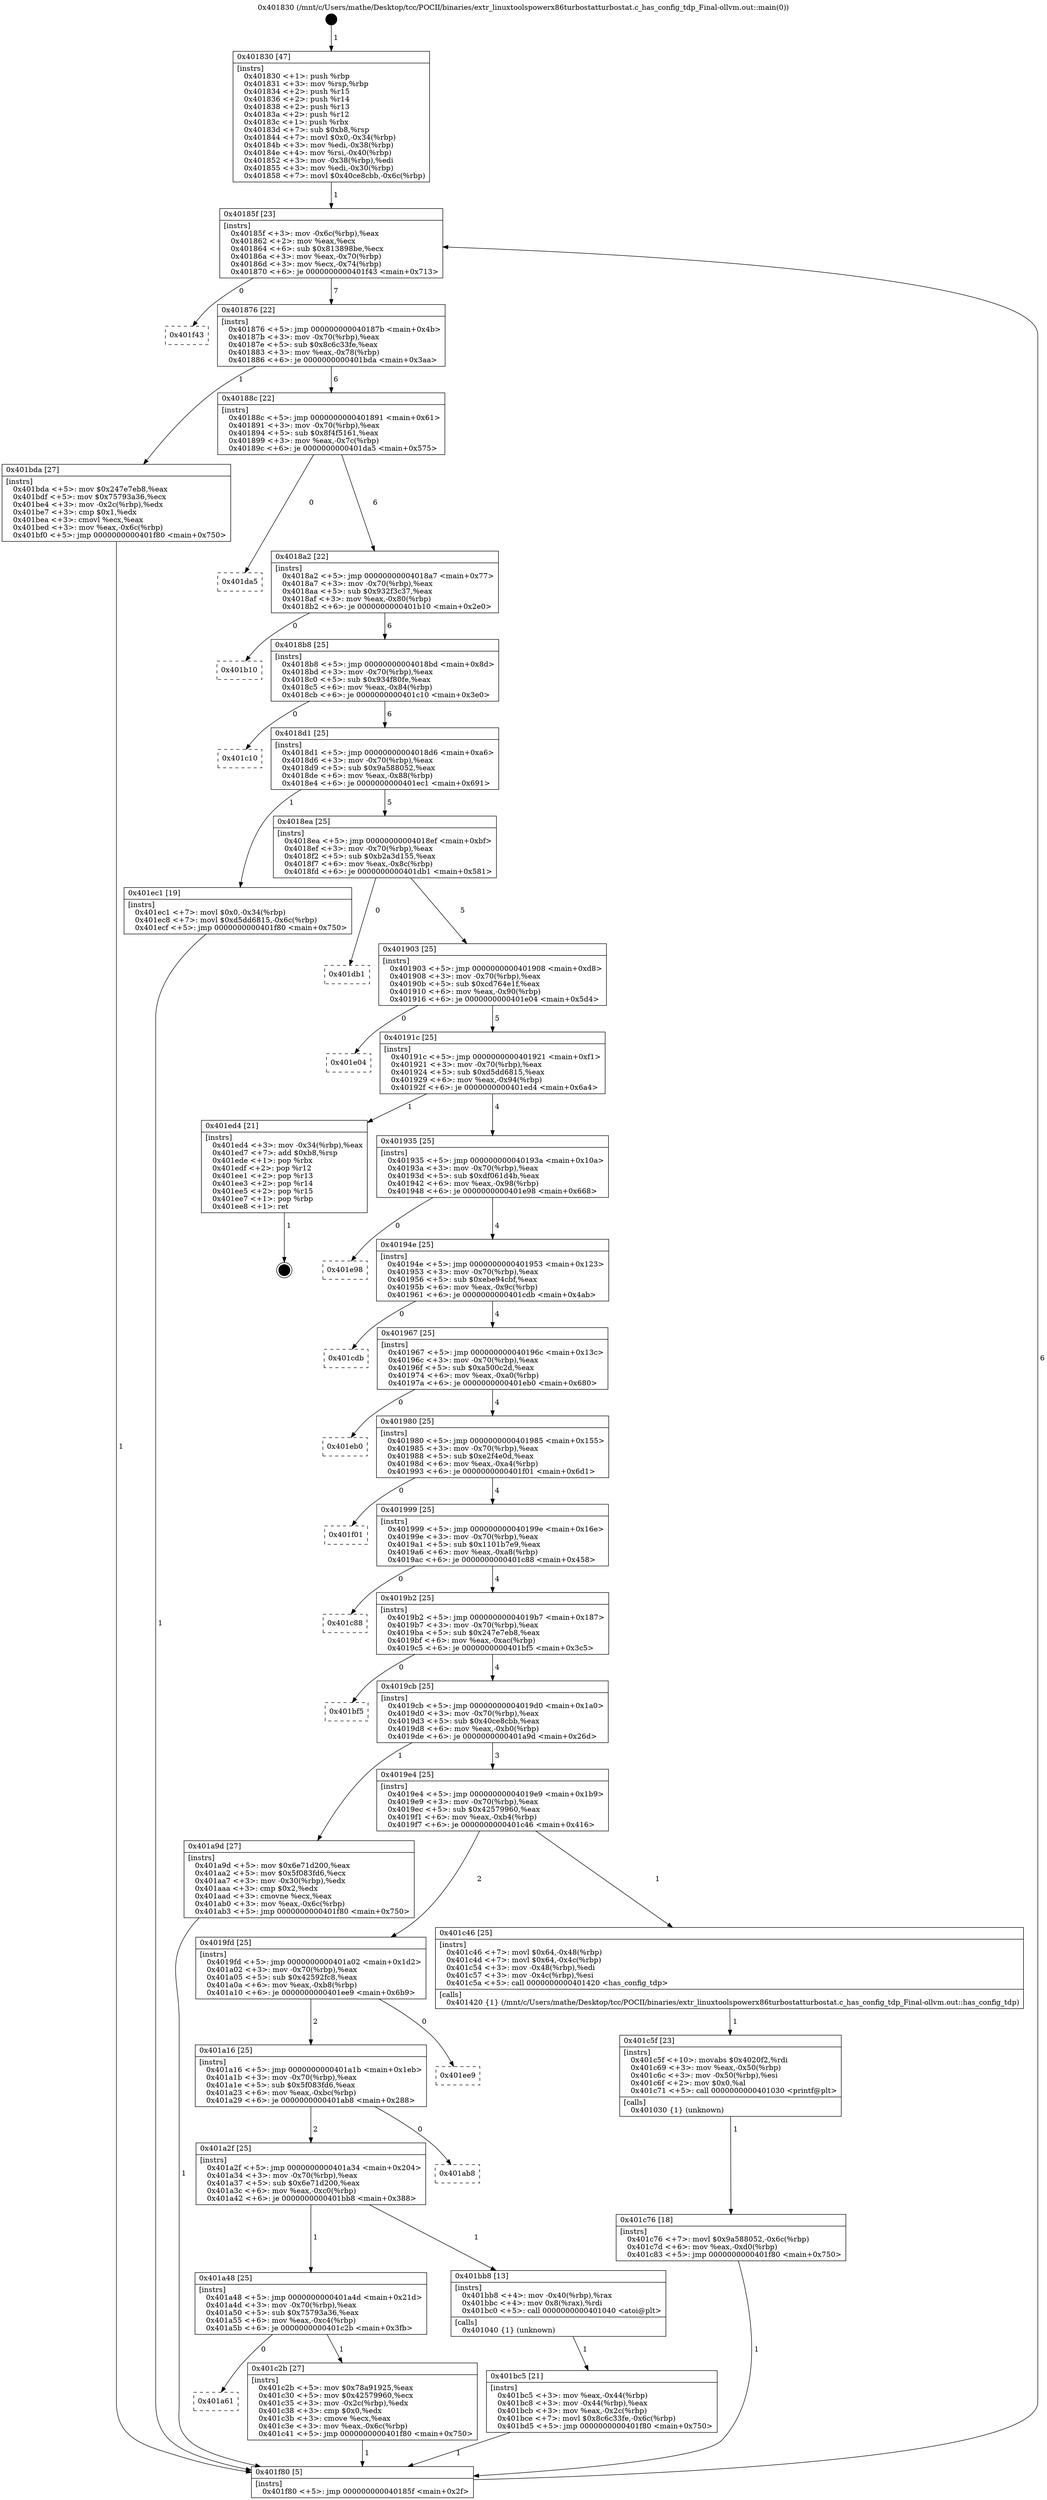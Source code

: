digraph "0x401830" {
  label = "0x401830 (/mnt/c/Users/mathe/Desktop/tcc/POCII/binaries/extr_linuxtoolspowerx86turbostatturbostat.c_has_config_tdp_Final-ollvm.out::main(0))"
  labelloc = "t"
  node[shape=record]

  Entry [label="",width=0.3,height=0.3,shape=circle,fillcolor=black,style=filled]
  "0x40185f" [label="{
     0x40185f [23]\l
     | [instrs]\l
     &nbsp;&nbsp;0x40185f \<+3\>: mov -0x6c(%rbp),%eax\l
     &nbsp;&nbsp;0x401862 \<+2\>: mov %eax,%ecx\l
     &nbsp;&nbsp;0x401864 \<+6\>: sub $0x813898be,%ecx\l
     &nbsp;&nbsp;0x40186a \<+3\>: mov %eax,-0x70(%rbp)\l
     &nbsp;&nbsp;0x40186d \<+3\>: mov %ecx,-0x74(%rbp)\l
     &nbsp;&nbsp;0x401870 \<+6\>: je 0000000000401f43 \<main+0x713\>\l
  }"]
  "0x401f43" [label="{
     0x401f43\l
  }", style=dashed]
  "0x401876" [label="{
     0x401876 [22]\l
     | [instrs]\l
     &nbsp;&nbsp;0x401876 \<+5\>: jmp 000000000040187b \<main+0x4b\>\l
     &nbsp;&nbsp;0x40187b \<+3\>: mov -0x70(%rbp),%eax\l
     &nbsp;&nbsp;0x40187e \<+5\>: sub $0x8c6c33fe,%eax\l
     &nbsp;&nbsp;0x401883 \<+3\>: mov %eax,-0x78(%rbp)\l
     &nbsp;&nbsp;0x401886 \<+6\>: je 0000000000401bda \<main+0x3aa\>\l
  }"]
  Exit [label="",width=0.3,height=0.3,shape=circle,fillcolor=black,style=filled,peripheries=2]
  "0x401bda" [label="{
     0x401bda [27]\l
     | [instrs]\l
     &nbsp;&nbsp;0x401bda \<+5\>: mov $0x247e7eb8,%eax\l
     &nbsp;&nbsp;0x401bdf \<+5\>: mov $0x75793a36,%ecx\l
     &nbsp;&nbsp;0x401be4 \<+3\>: mov -0x2c(%rbp),%edx\l
     &nbsp;&nbsp;0x401be7 \<+3\>: cmp $0x1,%edx\l
     &nbsp;&nbsp;0x401bea \<+3\>: cmovl %ecx,%eax\l
     &nbsp;&nbsp;0x401bed \<+3\>: mov %eax,-0x6c(%rbp)\l
     &nbsp;&nbsp;0x401bf0 \<+5\>: jmp 0000000000401f80 \<main+0x750\>\l
  }"]
  "0x40188c" [label="{
     0x40188c [22]\l
     | [instrs]\l
     &nbsp;&nbsp;0x40188c \<+5\>: jmp 0000000000401891 \<main+0x61\>\l
     &nbsp;&nbsp;0x401891 \<+3\>: mov -0x70(%rbp),%eax\l
     &nbsp;&nbsp;0x401894 \<+5\>: sub $0x8f4f5161,%eax\l
     &nbsp;&nbsp;0x401899 \<+3\>: mov %eax,-0x7c(%rbp)\l
     &nbsp;&nbsp;0x40189c \<+6\>: je 0000000000401da5 \<main+0x575\>\l
  }"]
  "0x401c76" [label="{
     0x401c76 [18]\l
     | [instrs]\l
     &nbsp;&nbsp;0x401c76 \<+7\>: movl $0x9a588052,-0x6c(%rbp)\l
     &nbsp;&nbsp;0x401c7d \<+6\>: mov %eax,-0xd0(%rbp)\l
     &nbsp;&nbsp;0x401c83 \<+5\>: jmp 0000000000401f80 \<main+0x750\>\l
  }"]
  "0x401da5" [label="{
     0x401da5\l
  }", style=dashed]
  "0x4018a2" [label="{
     0x4018a2 [22]\l
     | [instrs]\l
     &nbsp;&nbsp;0x4018a2 \<+5\>: jmp 00000000004018a7 \<main+0x77\>\l
     &nbsp;&nbsp;0x4018a7 \<+3\>: mov -0x70(%rbp),%eax\l
     &nbsp;&nbsp;0x4018aa \<+5\>: sub $0x932f3c37,%eax\l
     &nbsp;&nbsp;0x4018af \<+3\>: mov %eax,-0x80(%rbp)\l
     &nbsp;&nbsp;0x4018b2 \<+6\>: je 0000000000401b10 \<main+0x2e0\>\l
  }"]
  "0x401c5f" [label="{
     0x401c5f [23]\l
     | [instrs]\l
     &nbsp;&nbsp;0x401c5f \<+10\>: movabs $0x4020f2,%rdi\l
     &nbsp;&nbsp;0x401c69 \<+3\>: mov %eax,-0x50(%rbp)\l
     &nbsp;&nbsp;0x401c6c \<+3\>: mov -0x50(%rbp),%esi\l
     &nbsp;&nbsp;0x401c6f \<+2\>: mov $0x0,%al\l
     &nbsp;&nbsp;0x401c71 \<+5\>: call 0000000000401030 \<printf@plt\>\l
     | [calls]\l
     &nbsp;&nbsp;0x401030 \{1\} (unknown)\l
  }"]
  "0x401b10" [label="{
     0x401b10\l
  }", style=dashed]
  "0x4018b8" [label="{
     0x4018b8 [25]\l
     | [instrs]\l
     &nbsp;&nbsp;0x4018b8 \<+5\>: jmp 00000000004018bd \<main+0x8d\>\l
     &nbsp;&nbsp;0x4018bd \<+3\>: mov -0x70(%rbp),%eax\l
     &nbsp;&nbsp;0x4018c0 \<+5\>: sub $0x934f80fe,%eax\l
     &nbsp;&nbsp;0x4018c5 \<+6\>: mov %eax,-0x84(%rbp)\l
     &nbsp;&nbsp;0x4018cb \<+6\>: je 0000000000401c10 \<main+0x3e0\>\l
  }"]
  "0x401a61" [label="{
     0x401a61\l
  }", style=dashed]
  "0x401c10" [label="{
     0x401c10\l
  }", style=dashed]
  "0x4018d1" [label="{
     0x4018d1 [25]\l
     | [instrs]\l
     &nbsp;&nbsp;0x4018d1 \<+5\>: jmp 00000000004018d6 \<main+0xa6\>\l
     &nbsp;&nbsp;0x4018d6 \<+3\>: mov -0x70(%rbp),%eax\l
     &nbsp;&nbsp;0x4018d9 \<+5\>: sub $0x9a588052,%eax\l
     &nbsp;&nbsp;0x4018de \<+6\>: mov %eax,-0x88(%rbp)\l
     &nbsp;&nbsp;0x4018e4 \<+6\>: je 0000000000401ec1 \<main+0x691\>\l
  }"]
  "0x401c2b" [label="{
     0x401c2b [27]\l
     | [instrs]\l
     &nbsp;&nbsp;0x401c2b \<+5\>: mov $0x78a91925,%eax\l
     &nbsp;&nbsp;0x401c30 \<+5\>: mov $0x42579960,%ecx\l
     &nbsp;&nbsp;0x401c35 \<+3\>: mov -0x2c(%rbp),%edx\l
     &nbsp;&nbsp;0x401c38 \<+3\>: cmp $0x0,%edx\l
     &nbsp;&nbsp;0x401c3b \<+3\>: cmove %ecx,%eax\l
     &nbsp;&nbsp;0x401c3e \<+3\>: mov %eax,-0x6c(%rbp)\l
     &nbsp;&nbsp;0x401c41 \<+5\>: jmp 0000000000401f80 \<main+0x750\>\l
  }"]
  "0x401ec1" [label="{
     0x401ec1 [19]\l
     | [instrs]\l
     &nbsp;&nbsp;0x401ec1 \<+7\>: movl $0x0,-0x34(%rbp)\l
     &nbsp;&nbsp;0x401ec8 \<+7\>: movl $0xd5dd6815,-0x6c(%rbp)\l
     &nbsp;&nbsp;0x401ecf \<+5\>: jmp 0000000000401f80 \<main+0x750\>\l
  }"]
  "0x4018ea" [label="{
     0x4018ea [25]\l
     | [instrs]\l
     &nbsp;&nbsp;0x4018ea \<+5\>: jmp 00000000004018ef \<main+0xbf\>\l
     &nbsp;&nbsp;0x4018ef \<+3\>: mov -0x70(%rbp),%eax\l
     &nbsp;&nbsp;0x4018f2 \<+5\>: sub $0xb2a3d155,%eax\l
     &nbsp;&nbsp;0x4018f7 \<+6\>: mov %eax,-0x8c(%rbp)\l
     &nbsp;&nbsp;0x4018fd \<+6\>: je 0000000000401db1 \<main+0x581\>\l
  }"]
  "0x401bc5" [label="{
     0x401bc5 [21]\l
     | [instrs]\l
     &nbsp;&nbsp;0x401bc5 \<+3\>: mov %eax,-0x44(%rbp)\l
     &nbsp;&nbsp;0x401bc8 \<+3\>: mov -0x44(%rbp),%eax\l
     &nbsp;&nbsp;0x401bcb \<+3\>: mov %eax,-0x2c(%rbp)\l
     &nbsp;&nbsp;0x401bce \<+7\>: movl $0x8c6c33fe,-0x6c(%rbp)\l
     &nbsp;&nbsp;0x401bd5 \<+5\>: jmp 0000000000401f80 \<main+0x750\>\l
  }"]
  "0x401db1" [label="{
     0x401db1\l
  }", style=dashed]
  "0x401903" [label="{
     0x401903 [25]\l
     | [instrs]\l
     &nbsp;&nbsp;0x401903 \<+5\>: jmp 0000000000401908 \<main+0xd8\>\l
     &nbsp;&nbsp;0x401908 \<+3\>: mov -0x70(%rbp),%eax\l
     &nbsp;&nbsp;0x40190b \<+5\>: sub $0xcd764e1f,%eax\l
     &nbsp;&nbsp;0x401910 \<+6\>: mov %eax,-0x90(%rbp)\l
     &nbsp;&nbsp;0x401916 \<+6\>: je 0000000000401e04 \<main+0x5d4\>\l
  }"]
  "0x401a48" [label="{
     0x401a48 [25]\l
     | [instrs]\l
     &nbsp;&nbsp;0x401a48 \<+5\>: jmp 0000000000401a4d \<main+0x21d\>\l
     &nbsp;&nbsp;0x401a4d \<+3\>: mov -0x70(%rbp),%eax\l
     &nbsp;&nbsp;0x401a50 \<+5\>: sub $0x75793a36,%eax\l
     &nbsp;&nbsp;0x401a55 \<+6\>: mov %eax,-0xc4(%rbp)\l
     &nbsp;&nbsp;0x401a5b \<+6\>: je 0000000000401c2b \<main+0x3fb\>\l
  }"]
  "0x401e04" [label="{
     0x401e04\l
  }", style=dashed]
  "0x40191c" [label="{
     0x40191c [25]\l
     | [instrs]\l
     &nbsp;&nbsp;0x40191c \<+5\>: jmp 0000000000401921 \<main+0xf1\>\l
     &nbsp;&nbsp;0x401921 \<+3\>: mov -0x70(%rbp),%eax\l
     &nbsp;&nbsp;0x401924 \<+5\>: sub $0xd5dd6815,%eax\l
     &nbsp;&nbsp;0x401929 \<+6\>: mov %eax,-0x94(%rbp)\l
     &nbsp;&nbsp;0x40192f \<+6\>: je 0000000000401ed4 \<main+0x6a4\>\l
  }"]
  "0x401bb8" [label="{
     0x401bb8 [13]\l
     | [instrs]\l
     &nbsp;&nbsp;0x401bb8 \<+4\>: mov -0x40(%rbp),%rax\l
     &nbsp;&nbsp;0x401bbc \<+4\>: mov 0x8(%rax),%rdi\l
     &nbsp;&nbsp;0x401bc0 \<+5\>: call 0000000000401040 \<atoi@plt\>\l
     | [calls]\l
     &nbsp;&nbsp;0x401040 \{1\} (unknown)\l
  }"]
  "0x401ed4" [label="{
     0x401ed4 [21]\l
     | [instrs]\l
     &nbsp;&nbsp;0x401ed4 \<+3\>: mov -0x34(%rbp),%eax\l
     &nbsp;&nbsp;0x401ed7 \<+7\>: add $0xb8,%rsp\l
     &nbsp;&nbsp;0x401ede \<+1\>: pop %rbx\l
     &nbsp;&nbsp;0x401edf \<+2\>: pop %r12\l
     &nbsp;&nbsp;0x401ee1 \<+2\>: pop %r13\l
     &nbsp;&nbsp;0x401ee3 \<+2\>: pop %r14\l
     &nbsp;&nbsp;0x401ee5 \<+2\>: pop %r15\l
     &nbsp;&nbsp;0x401ee7 \<+1\>: pop %rbp\l
     &nbsp;&nbsp;0x401ee8 \<+1\>: ret\l
  }"]
  "0x401935" [label="{
     0x401935 [25]\l
     | [instrs]\l
     &nbsp;&nbsp;0x401935 \<+5\>: jmp 000000000040193a \<main+0x10a\>\l
     &nbsp;&nbsp;0x40193a \<+3\>: mov -0x70(%rbp),%eax\l
     &nbsp;&nbsp;0x40193d \<+5\>: sub $0xdf061d4b,%eax\l
     &nbsp;&nbsp;0x401942 \<+6\>: mov %eax,-0x98(%rbp)\l
     &nbsp;&nbsp;0x401948 \<+6\>: je 0000000000401e98 \<main+0x668\>\l
  }"]
  "0x401a2f" [label="{
     0x401a2f [25]\l
     | [instrs]\l
     &nbsp;&nbsp;0x401a2f \<+5\>: jmp 0000000000401a34 \<main+0x204\>\l
     &nbsp;&nbsp;0x401a34 \<+3\>: mov -0x70(%rbp),%eax\l
     &nbsp;&nbsp;0x401a37 \<+5\>: sub $0x6e71d200,%eax\l
     &nbsp;&nbsp;0x401a3c \<+6\>: mov %eax,-0xc0(%rbp)\l
     &nbsp;&nbsp;0x401a42 \<+6\>: je 0000000000401bb8 \<main+0x388\>\l
  }"]
  "0x401e98" [label="{
     0x401e98\l
  }", style=dashed]
  "0x40194e" [label="{
     0x40194e [25]\l
     | [instrs]\l
     &nbsp;&nbsp;0x40194e \<+5\>: jmp 0000000000401953 \<main+0x123\>\l
     &nbsp;&nbsp;0x401953 \<+3\>: mov -0x70(%rbp),%eax\l
     &nbsp;&nbsp;0x401956 \<+5\>: sub $0xebe94cbf,%eax\l
     &nbsp;&nbsp;0x40195b \<+6\>: mov %eax,-0x9c(%rbp)\l
     &nbsp;&nbsp;0x401961 \<+6\>: je 0000000000401cdb \<main+0x4ab\>\l
  }"]
  "0x401ab8" [label="{
     0x401ab8\l
  }", style=dashed]
  "0x401cdb" [label="{
     0x401cdb\l
  }", style=dashed]
  "0x401967" [label="{
     0x401967 [25]\l
     | [instrs]\l
     &nbsp;&nbsp;0x401967 \<+5\>: jmp 000000000040196c \<main+0x13c\>\l
     &nbsp;&nbsp;0x40196c \<+3\>: mov -0x70(%rbp),%eax\l
     &nbsp;&nbsp;0x40196f \<+5\>: sub $0xa500c2d,%eax\l
     &nbsp;&nbsp;0x401974 \<+6\>: mov %eax,-0xa0(%rbp)\l
     &nbsp;&nbsp;0x40197a \<+6\>: je 0000000000401eb0 \<main+0x680\>\l
  }"]
  "0x401a16" [label="{
     0x401a16 [25]\l
     | [instrs]\l
     &nbsp;&nbsp;0x401a16 \<+5\>: jmp 0000000000401a1b \<main+0x1eb\>\l
     &nbsp;&nbsp;0x401a1b \<+3\>: mov -0x70(%rbp),%eax\l
     &nbsp;&nbsp;0x401a1e \<+5\>: sub $0x5f083fd6,%eax\l
     &nbsp;&nbsp;0x401a23 \<+6\>: mov %eax,-0xbc(%rbp)\l
     &nbsp;&nbsp;0x401a29 \<+6\>: je 0000000000401ab8 \<main+0x288\>\l
  }"]
  "0x401eb0" [label="{
     0x401eb0\l
  }", style=dashed]
  "0x401980" [label="{
     0x401980 [25]\l
     | [instrs]\l
     &nbsp;&nbsp;0x401980 \<+5\>: jmp 0000000000401985 \<main+0x155\>\l
     &nbsp;&nbsp;0x401985 \<+3\>: mov -0x70(%rbp),%eax\l
     &nbsp;&nbsp;0x401988 \<+5\>: sub $0xe2f4e0d,%eax\l
     &nbsp;&nbsp;0x40198d \<+6\>: mov %eax,-0xa4(%rbp)\l
     &nbsp;&nbsp;0x401993 \<+6\>: je 0000000000401f01 \<main+0x6d1\>\l
  }"]
  "0x401ee9" [label="{
     0x401ee9\l
  }", style=dashed]
  "0x401f01" [label="{
     0x401f01\l
  }", style=dashed]
  "0x401999" [label="{
     0x401999 [25]\l
     | [instrs]\l
     &nbsp;&nbsp;0x401999 \<+5\>: jmp 000000000040199e \<main+0x16e\>\l
     &nbsp;&nbsp;0x40199e \<+3\>: mov -0x70(%rbp),%eax\l
     &nbsp;&nbsp;0x4019a1 \<+5\>: sub $0x1101b7e9,%eax\l
     &nbsp;&nbsp;0x4019a6 \<+6\>: mov %eax,-0xa8(%rbp)\l
     &nbsp;&nbsp;0x4019ac \<+6\>: je 0000000000401c88 \<main+0x458\>\l
  }"]
  "0x4019fd" [label="{
     0x4019fd [25]\l
     | [instrs]\l
     &nbsp;&nbsp;0x4019fd \<+5\>: jmp 0000000000401a02 \<main+0x1d2\>\l
     &nbsp;&nbsp;0x401a02 \<+3\>: mov -0x70(%rbp),%eax\l
     &nbsp;&nbsp;0x401a05 \<+5\>: sub $0x42592fc8,%eax\l
     &nbsp;&nbsp;0x401a0a \<+6\>: mov %eax,-0xb8(%rbp)\l
     &nbsp;&nbsp;0x401a10 \<+6\>: je 0000000000401ee9 \<main+0x6b9\>\l
  }"]
  "0x401c88" [label="{
     0x401c88\l
  }", style=dashed]
  "0x4019b2" [label="{
     0x4019b2 [25]\l
     | [instrs]\l
     &nbsp;&nbsp;0x4019b2 \<+5\>: jmp 00000000004019b7 \<main+0x187\>\l
     &nbsp;&nbsp;0x4019b7 \<+3\>: mov -0x70(%rbp),%eax\l
     &nbsp;&nbsp;0x4019ba \<+5\>: sub $0x247e7eb8,%eax\l
     &nbsp;&nbsp;0x4019bf \<+6\>: mov %eax,-0xac(%rbp)\l
     &nbsp;&nbsp;0x4019c5 \<+6\>: je 0000000000401bf5 \<main+0x3c5\>\l
  }"]
  "0x401c46" [label="{
     0x401c46 [25]\l
     | [instrs]\l
     &nbsp;&nbsp;0x401c46 \<+7\>: movl $0x64,-0x48(%rbp)\l
     &nbsp;&nbsp;0x401c4d \<+7\>: movl $0x64,-0x4c(%rbp)\l
     &nbsp;&nbsp;0x401c54 \<+3\>: mov -0x48(%rbp),%edi\l
     &nbsp;&nbsp;0x401c57 \<+3\>: mov -0x4c(%rbp),%esi\l
     &nbsp;&nbsp;0x401c5a \<+5\>: call 0000000000401420 \<has_config_tdp\>\l
     | [calls]\l
     &nbsp;&nbsp;0x401420 \{1\} (/mnt/c/Users/mathe/Desktop/tcc/POCII/binaries/extr_linuxtoolspowerx86turbostatturbostat.c_has_config_tdp_Final-ollvm.out::has_config_tdp)\l
  }"]
  "0x401bf5" [label="{
     0x401bf5\l
  }", style=dashed]
  "0x4019cb" [label="{
     0x4019cb [25]\l
     | [instrs]\l
     &nbsp;&nbsp;0x4019cb \<+5\>: jmp 00000000004019d0 \<main+0x1a0\>\l
     &nbsp;&nbsp;0x4019d0 \<+3\>: mov -0x70(%rbp),%eax\l
     &nbsp;&nbsp;0x4019d3 \<+5\>: sub $0x40ce8cbb,%eax\l
     &nbsp;&nbsp;0x4019d8 \<+6\>: mov %eax,-0xb0(%rbp)\l
     &nbsp;&nbsp;0x4019de \<+6\>: je 0000000000401a9d \<main+0x26d\>\l
  }"]
  "0x401830" [label="{
     0x401830 [47]\l
     | [instrs]\l
     &nbsp;&nbsp;0x401830 \<+1\>: push %rbp\l
     &nbsp;&nbsp;0x401831 \<+3\>: mov %rsp,%rbp\l
     &nbsp;&nbsp;0x401834 \<+2\>: push %r15\l
     &nbsp;&nbsp;0x401836 \<+2\>: push %r14\l
     &nbsp;&nbsp;0x401838 \<+2\>: push %r13\l
     &nbsp;&nbsp;0x40183a \<+2\>: push %r12\l
     &nbsp;&nbsp;0x40183c \<+1\>: push %rbx\l
     &nbsp;&nbsp;0x40183d \<+7\>: sub $0xb8,%rsp\l
     &nbsp;&nbsp;0x401844 \<+7\>: movl $0x0,-0x34(%rbp)\l
     &nbsp;&nbsp;0x40184b \<+3\>: mov %edi,-0x38(%rbp)\l
     &nbsp;&nbsp;0x40184e \<+4\>: mov %rsi,-0x40(%rbp)\l
     &nbsp;&nbsp;0x401852 \<+3\>: mov -0x38(%rbp),%edi\l
     &nbsp;&nbsp;0x401855 \<+3\>: mov %edi,-0x30(%rbp)\l
     &nbsp;&nbsp;0x401858 \<+7\>: movl $0x40ce8cbb,-0x6c(%rbp)\l
  }"]
  "0x401a9d" [label="{
     0x401a9d [27]\l
     | [instrs]\l
     &nbsp;&nbsp;0x401a9d \<+5\>: mov $0x6e71d200,%eax\l
     &nbsp;&nbsp;0x401aa2 \<+5\>: mov $0x5f083fd6,%ecx\l
     &nbsp;&nbsp;0x401aa7 \<+3\>: mov -0x30(%rbp),%edx\l
     &nbsp;&nbsp;0x401aaa \<+3\>: cmp $0x2,%edx\l
     &nbsp;&nbsp;0x401aad \<+3\>: cmovne %ecx,%eax\l
     &nbsp;&nbsp;0x401ab0 \<+3\>: mov %eax,-0x6c(%rbp)\l
     &nbsp;&nbsp;0x401ab3 \<+5\>: jmp 0000000000401f80 \<main+0x750\>\l
  }"]
  "0x4019e4" [label="{
     0x4019e4 [25]\l
     | [instrs]\l
     &nbsp;&nbsp;0x4019e4 \<+5\>: jmp 00000000004019e9 \<main+0x1b9\>\l
     &nbsp;&nbsp;0x4019e9 \<+3\>: mov -0x70(%rbp),%eax\l
     &nbsp;&nbsp;0x4019ec \<+5\>: sub $0x42579960,%eax\l
     &nbsp;&nbsp;0x4019f1 \<+6\>: mov %eax,-0xb4(%rbp)\l
     &nbsp;&nbsp;0x4019f7 \<+6\>: je 0000000000401c46 \<main+0x416\>\l
  }"]
  "0x401f80" [label="{
     0x401f80 [5]\l
     | [instrs]\l
     &nbsp;&nbsp;0x401f80 \<+5\>: jmp 000000000040185f \<main+0x2f\>\l
  }"]
  Entry -> "0x401830" [label=" 1"]
  "0x40185f" -> "0x401f43" [label=" 0"]
  "0x40185f" -> "0x401876" [label=" 7"]
  "0x401ed4" -> Exit [label=" 1"]
  "0x401876" -> "0x401bda" [label=" 1"]
  "0x401876" -> "0x40188c" [label=" 6"]
  "0x401ec1" -> "0x401f80" [label=" 1"]
  "0x40188c" -> "0x401da5" [label=" 0"]
  "0x40188c" -> "0x4018a2" [label=" 6"]
  "0x401c76" -> "0x401f80" [label=" 1"]
  "0x4018a2" -> "0x401b10" [label=" 0"]
  "0x4018a2" -> "0x4018b8" [label=" 6"]
  "0x401c5f" -> "0x401c76" [label=" 1"]
  "0x4018b8" -> "0x401c10" [label=" 0"]
  "0x4018b8" -> "0x4018d1" [label=" 6"]
  "0x401c46" -> "0x401c5f" [label=" 1"]
  "0x4018d1" -> "0x401ec1" [label=" 1"]
  "0x4018d1" -> "0x4018ea" [label=" 5"]
  "0x401c2b" -> "0x401f80" [label=" 1"]
  "0x4018ea" -> "0x401db1" [label=" 0"]
  "0x4018ea" -> "0x401903" [label=" 5"]
  "0x401a48" -> "0x401c2b" [label=" 1"]
  "0x401903" -> "0x401e04" [label=" 0"]
  "0x401903" -> "0x40191c" [label=" 5"]
  "0x401a48" -> "0x401a61" [label=" 0"]
  "0x40191c" -> "0x401ed4" [label=" 1"]
  "0x40191c" -> "0x401935" [label=" 4"]
  "0x401bda" -> "0x401f80" [label=" 1"]
  "0x401935" -> "0x401e98" [label=" 0"]
  "0x401935" -> "0x40194e" [label=" 4"]
  "0x401bb8" -> "0x401bc5" [label=" 1"]
  "0x40194e" -> "0x401cdb" [label=" 0"]
  "0x40194e" -> "0x401967" [label=" 4"]
  "0x401a2f" -> "0x401a48" [label=" 1"]
  "0x401967" -> "0x401eb0" [label=" 0"]
  "0x401967" -> "0x401980" [label=" 4"]
  "0x401bc5" -> "0x401f80" [label=" 1"]
  "0x401980" -> "0x401f01" [label=" 0"]
  "0x401980" -> "0x401999" [label=" 4"]
  "0x401a16" -> "0x401a2f" [label=" 2"]
  "0x401999" -> "0x401c88" [label=" 0"]
  "0x401999" -> "0x4019b2" [label=" 4"]
  "0x401a2f" -> "0x401bb8" [label=" 1"]
  "0x4019b2" -> "0x401bf5" [label=" 0"]
  "0x4019b2" -> "0x4019cb" [label=" 4"]
  "0x4019fd" -> "0x401a16" [label=" 2"]
  "0x4019cb" -> "0x401a9d" [label=" 1"]
  "0x4019cb" -> "0x4019e4" [label=" 3"]
  "0x401a9d" -> "0x401f80" [label=" 1"]
  "0x401830" -> "0x40185f" [label=" 1"]
  "0x401f80" -> "0x40185f" [label=" 6"]
  "0x4019fd" -> "0x401ee9" [label=" 0"]
  "0x4019e4" -> "0x401c46" [label=" 1"]
  "0x4019e4" -> "0x4019fd" [label=" 2"]
  "0x401a16" -> "0x401ab8" [label=" 0"]
}
